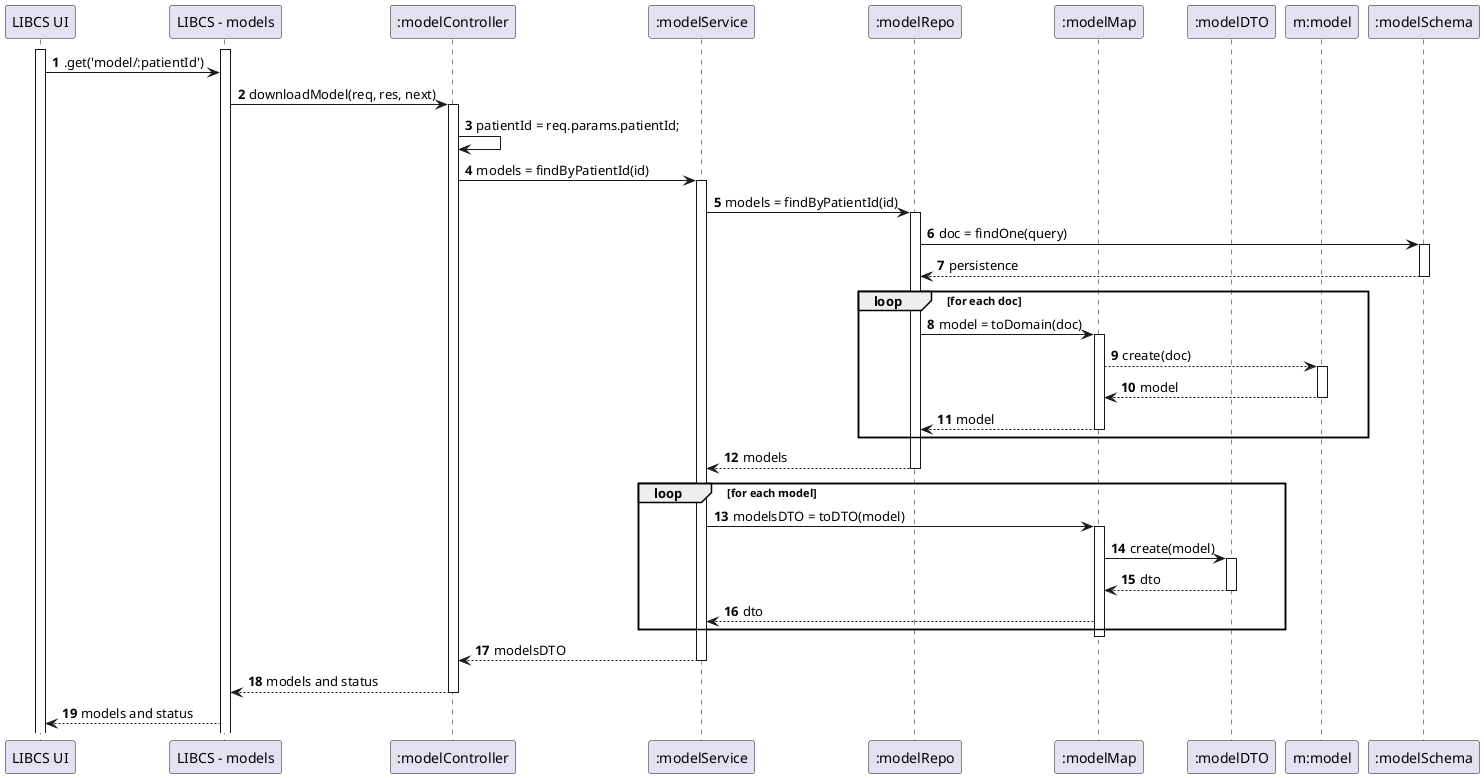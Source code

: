 @startuml

autonumber
participant "LIBCS UI" as UI
participant "LIBCS - models" as API
participant ":modelController" as BC
participant ":modelService" as BS
participant ":modelRepo" as BR
participant ":modelMap" as BM
participant ":modelDTO" as DTO
participant "m:model" as B
participant ":modelSchema" as BSchema


activate UI
activate API
UI -> API : .get('model/:patientId')
API -> BC : downloadModel(req, res, next)
activate BC
BC -> BC : patientId = req.params.patientId;
BC -> BS : models = findByPatientId(id)
activate BS
BS -> BR : models = findByPatientId(id)
activate BR
BR -> BSchema : doc = findOne(query)
activate BSchema
BSchema --> BR : persistence
deactivate BSchema
loop for each doc
BR -> BM : model = toDomain(doc)
activate BM
BM --> B : create(doc)
activate B
B --> BM : model
deactivate B
BM --> BR : model
deactivate BM
end
BR --> BS : models
deactivate BR
loop for each model
BS -> BM : modelsDTO = toDTO(model)
activate BM
BM -> DTO : create(model)
activate DTO
DTO --> BM : dto
deactivate DTO
BM --> BS : dto
end
deactivate BM
BS --> BC : modelsDTO
deactivate BS
BC --> API : models and status
deactivate BC
API --> UI : models and status

@enduml